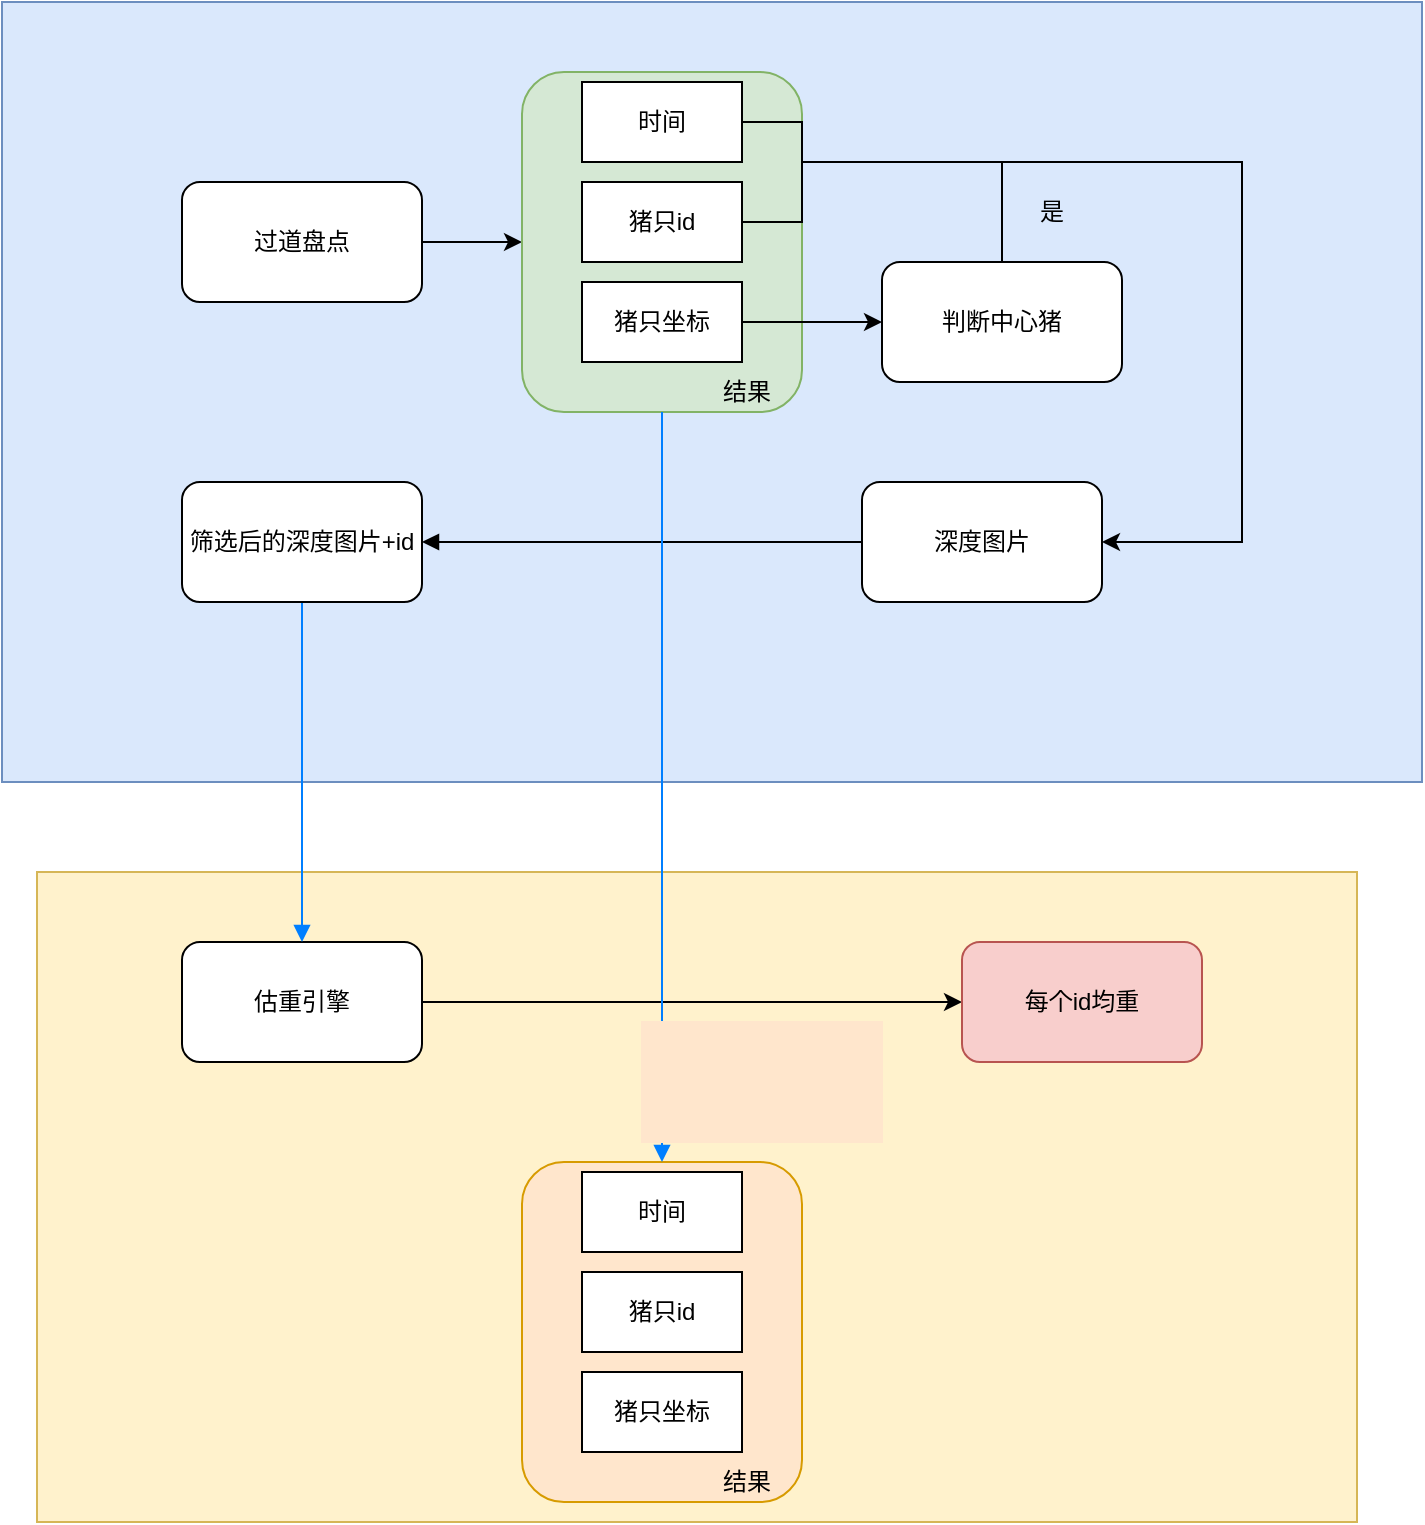 <mxfile version="16.6.5" type="github">
  <diagram id="0Wa6QvFo9wvBpSsr9aoN" name="Page-1">
    <mxGraphModel dx="2066" dy="1154" grid="1" gridSize="10" guides="1" tooltips="1" connect="1" arrows="1" fold="1" page="1" pageScale="1" pageWidth="827" pageHeight="1169" math="0" shadow="0">
      <root>
        <mxCell id="0" />
        <mxCell id="1" parent="0" />
        <mxCell id="FNQnQbi-E1DLU_YGiiJ3-9" value="" style="rounded=0;whiteSpace=wrap;html=1;fillColor=#dae8fc;strokeColor=#6c8ebf;" vertex="1" parent="1">
          <mxGeometry x="30" y="20" width="710" height="390" as="geometry" />
        </mxCell>
        <mxCell id="FNQnQbi-E1DLU_YGiiJ3-12" style="edgeStyle=orthogonalEdgeStyle;rounded=0;orthogonalLoop=1;jettySize=auto;html=1;exitX=1;exitY=0.5;exitDx=0;exitDy=0;entryX=0;entryY=0.5;entryDx=0;entryDy=0;" edge="1" parent="1" source="FNQnQbi-E1DLU_YGiiJ3-1" target="FNQnQbi-E1DLU_YGiiJ3-2">
          <mxGeometry relative="1" as="geometry" />
        </mxCell>
        <mxCell id="FNQnQbi-E1DLU_YGiiJ3-1" value="过道盘点" style="rounded=1;whiteSpace=wrap;html=1;" vertex="1" parent="1">
          <mxGeometry x="120" y="110" width="120" height="60" as="geometry" />
        </mxCell>
        <mxCell id="FNQnQbi-E1DLU_YGiiJ3-2" value="" style="rounded=1;whiteSpace=wrap;html=1;fillColor=#d5e8d4;strokeColor=#82b366;" vertex="1" parent="1">
          <mxGeometry x="290" y="55" width="140" height="170" as="geometry" />
        </mxCell>
        <mxCell id="FNQnQbi-E1DLU_YGiiJ3-20" style="edgeStyle=orthogonalEdgeStyle;rounded=0;orthogonalLoop=1;jettySize=auto;html=1;exitX=0;exitY=0.5;exitDx=0;exitDy=0;entryX=1;entryY=0.5;entryDx=0;entryDy=0;endArrow=block;endFill=1;" edge="1" parent="1" source="FNQnQbi-E1DLU_YGiiJ3-3" target="FNQnQbi-E1DLU_YGiiJ3-19">
          <mxGeometry relative="1" as="geometry" />
        </mxCell>
        <mxCell id="FNQnQbi-E1DLU_YGiiJ3-3" value="深度图片" style="rounded=1;whiteSpace=wrap;html=1;" vertex="1" parent="1">
          <mxGeometry x="460" y="260" width="120" height="60" as="geometry" />
        </mxCell>
        <mxCell id="FNQnQbi-E1DLU_YGiiJ3-16" style="edgeStyle=orthogonalEdgeStyle;rounded=0;orthogonalLoop=1;jettySize=auto;html=1;exitX=1;exitY=0.5;exitDx=0;exitDy=0;entryX=1;entryY=0.5;entryDx=0;entryDy=0;" edge="1" parent="1" source="FNQnQbi-E1DLU_YGiiJ3-5" target="FNQnQbi-E1DLU_YGiiJ3-3">
          <mxGeometry relative="1" as="geometry">
            <Array as="points">
              <mxPoint x="430" y="80" />
              <mxPoint x="430" y="100" />
              <mxPoint x="650" y="100" />
              <mxPoint x="650" y="290" />
            </Array>
          </mxGeometry>
        </mxCell>
        <mxCell id="FNQnQbi-E1DLU_YGiiJ3-5" value="时间" style="rounded=0;whiteSpace=wrap;html=1;" vertex="1" parent="1">
          <mxGeometry x="320" y="60" width="80" height="40" as="geometry" />
        </mxCell>
        <mxCell id="FNQnQbi-E1DLU_YGiiJ3-28" style="edgeStyle=orthogonalEdgeStyle;rounded=0;orthogonalLoop=1;jettySize=auto;html=1;exitX=1;exitY=0.5;exitDx=0;exitDy=0;endArrow=none;endFill=0;strokeColor=#000000;" edge="1" parent="1" source="FNQnQbi-E1DLU_YGiiJ3-6">
          <mxGeometry relative="1" as="geometry">
            <mxPoint x="400" y="80" as="targetPoint" />
            <Array as="points">
              <mxPoint x="430" y="130" />
              <mxPoint x="430" y="80" />
            </Array>
          </mxGeometry>
        </mxCell>
        <mxCell id="FNQnQbi-E1DLU_YGiiJ3-6" value="猪只id" style="rounded=0;whiteSpace=wrap;html=1;" vertex="1" parent="1">
          <mxGeometry x="320" y="110" width="80" height="40" as="geometry" />
        </mxCell>
        <mxCell id="FNQnQbi-E1DLU_YGiiJ3-15" style="edgeStyle=orthogonalEdgeStyle;rounded=0;orthogonalLoop=1;jettySize=auto;html=1;exitX=1;exitY=0.5;exitDx=0;exitDy=0;entryX=0;entryY=0.5;entryDx=0;entryDy=0;" edge="1" parent="1" source="FNQnQbi-E1DLU_YGiiJ3-7" target="FNQnQbi-E1DLU_YGiiJ3-8">
          <mxGeometry relative="1" as="geometry" />
        </mxCell>
        <mxCell id="FNQnQbi-E1DLU_YGiiJ3-7" value="猪只坐标" style="rounded=0;whiteSpace=wrap;html=1;" vertex="1" parent="1">
          <mxGeometry x="320" y="160" width="80" height="40" as="geometry" />
        </mxCell>
        <mxCell id="FNQnQbi-E1DLU_YGiiJ3-17" style="edgeStyle=orthogonalEdgeStyle;rounded=0;orthogonalLoop=1;jettySize=auto;html=1;exitX=0.5;exitY=0;exitDx=0;exitDy=0;endArrow=none;endFill=0;" edge="1" parent="1" source="FNQnQbi-E1DLU_YGiiJ3-8">
          <mxGeometry relative="1" as="geometry">
            <mxPoint x="530" y="100" as="targetPoint" />
          </mxGeometry>
        </mxCell>
        <mxCell id="FNQnQbi-E1DLU_YGiiJ3-8" value="判断中心猪" style="rounded=1;whiteSpace=wrap;html=1;" vertex="1" parent="1">
          <mxGeometry x="470" y="150" width="120" height="60" as="geometry" />
        </mxCell>
        <mxCell id="FNQnQbi-E1DLU_YGiiJ3-10" value="" style="rounded=0;whiteSpace=wrap;html=1;fillColor=#fff2cc;strokeColor=#d6b656;" vertex="1" parent="1">
          <mxGeometry x="47.5" y="455" width="660" height="325" as="geometry" />
        </mxCell>
        <mxCell id="FNQnQbi-E1DLU_YGiiJ3-31" style="edgeStyle=orthogonalEdgeStyle;rounded=0;orthogonalLoop=1;jettySize=auto;html=1;exitX=1;exitY=0.5;exitDx=0;exitDy=0;entryX=0;entryY=0.5;entryDx=0;entryDy=0;endArrow=classic;endFill=1;strokeColor=#000000;" edge="1" parent="1" source="FNQnQbi-E1DLU_YGiiJ3-11" target="FNQnQbi-E1DLU_YGiiJ3-30">
          <mxGeometry relative="1" as="geometry" />
        </mxCell>
        <mxCell id="FNQnQbi-E1DLU_YGiiJ3-11" value="估重引擎" style="rounded=1;whiteSpace=wrap;html=1;" vertex="1" parent="1">
          <mxGeometry x="120" y="490" width="120" height="60" as="geometry" />
        </mxCell>
        <mxCell id="FNQnQbi-E1DLU_YGiiJ3-13" value="结果" style="rounded=0;whiteSpace=wrap;html=1;fillColor=#d5e8d4;strokeColor=#D5E8D4;" vertex="1" parent="1">
          <mxGeometry x="385" y="210" width="35" height="10" as="geometry" />
        </mxCell>
        <mxCell id="FNQnQbi-E1DLU_YGiiJ3-18" value="是" style="rounded=0;whiteSpace=wrap;html=1;strokeColor=#DAE8FC;fillColor=#DAE8FC;" vertex="1" parent="1">
          <mxGeometry x="540" y="110" width="30" height="30" as="geometry" />
        </mxCell>
        <mxCell id="FNQnQbi-E1DLU_YGiiJ3-21" style="edgeStyle=orthogonalEdgeStyle;rounded=0;orthogonalLoop=1;jettySize=auto;html=1;exitX=0.5;exitY=1;exitDx=0;exitDy=0;entryX=0.5;entryY=0;entryDx=0;entryDy=0;endArrow=block;endFill=1;strokeColor=#007FFF;" edge="1" parent="1" source="FNQnQbi-E1DLU_YGiiJ3-19" target="FNQnQbi-E1DLU_YGiiJ3-11">
          <mxGeometry relative="1" as="geometry" />
        </mxCell>
        <mxCell id="FNQnQbi-E1DLU_YGiiJ3-19" value="筛选后的深度图片+id" style="rounded=1;whiteSpace=wrap;html=1;" vertex="1" parent="1">
          <mxGeometry x="120" y="260" width="120" height="60" as="geometry" />
        </mxCell>
        <mxCell id="FNQnQbi-E1DLU_YGiiJ3-22" value="" style="rounded=1;whiteSpace=wrap;html=1;fillColor=#ffe6cc;strokeColor=#d79b00;" vertex="1" parent="1">
          <mxGeometry x="290" y="600" width="140" height="170" as="geometry" />
        </mxCell>
        <mxCell id="FNQnQbi-E1DLU_YGiiJ3-23" value="时间" style="rounded=0;whiteSpace=wrap;html=1;" vertex="1" parent="1">
          <mxGeometry x="320" y="605" width="80" height="40" as="geometry" />
        </mxCell>
        <mxCell id="FNQnQbi-E1DLU_YGiiJ3-24" value="猪只id" style="rounded=0;whiteSpace=wrap;html=1;" vertex="1" parent="1">
          <mxGeometry x="320" y="655" width="80" height="40" as="geometry" />
        </mxCell>
        <mxCell id="FNQnQbi-E1DLU_YGiiJ3-25" value="猪只坐标" style="rounded=0;whiteSpace=wrap;html=1;" vertex="1" parent="1">
          <mxGeometry x="320" y="705" width="80" height="40" as="geometry" />
        </mxCell>
        <mxCell id="FNQnQbi-E1DLU_YGiiJ3-26" value="结果" style="rounded=0;whiteSpace=wrap;html=1;fillColor=#FFE6CC;strokeColor=#FFE6CC;" vertex="1" parent="1">
          <mxGeometry x="385" y="755" width="35" height="10" as="geometry" />
        </mxCell>
        <mxCell id="FNQnQbi-E1DLU_YGiiJ3-27" style="edgeStyle=orthogonalEdgeStyle;rounded=0;orthogonalLoop=1;jettySize=auto;html=1;exitX=0.5;exitY=1;exitDx=0;exitDy=0;entryX=0.5;entryY=0;entryDx=0;entryDy=0;endArrow=block;endFill=1;strokeColor=#007FFF;" edge="1" parent="1" source="FNQnQbi-E1DLU_YGiiJ3-2" target="FNQnQbi-E1DLU_YGiiJ3-22">
          <mxGeometry relative="1" as="geometry" />
        </mxCell>
        <mxCell id="FNQnQbi-E1DLU_YGiiJ3-30" value="每个id均重" style="rounded=1;whiteSpace=wrap;html=1;fillColor=#f8cecc;strokeColor=#b85450;" vertex="1" parent="1">
          <mxGeometry x="510" y="490" width="120" height="60" as="geometry" />
        </mxCell>
        <mxCell id="FNQnQbi-E1DLU_YGiiJ3-32" value="" style="rounded=0;whiteSpace=wrap;html=1;strokeColor=#FFE6CC;fillColor=#FFE6CC;" vertex="1" parent="1">
          <mxGeometry x="350" y="530" width="120" height="60" as="geometry" />
        </mxCell>
      </root>
    </mxGraphModel>
  </diagram>
</mxfile>
